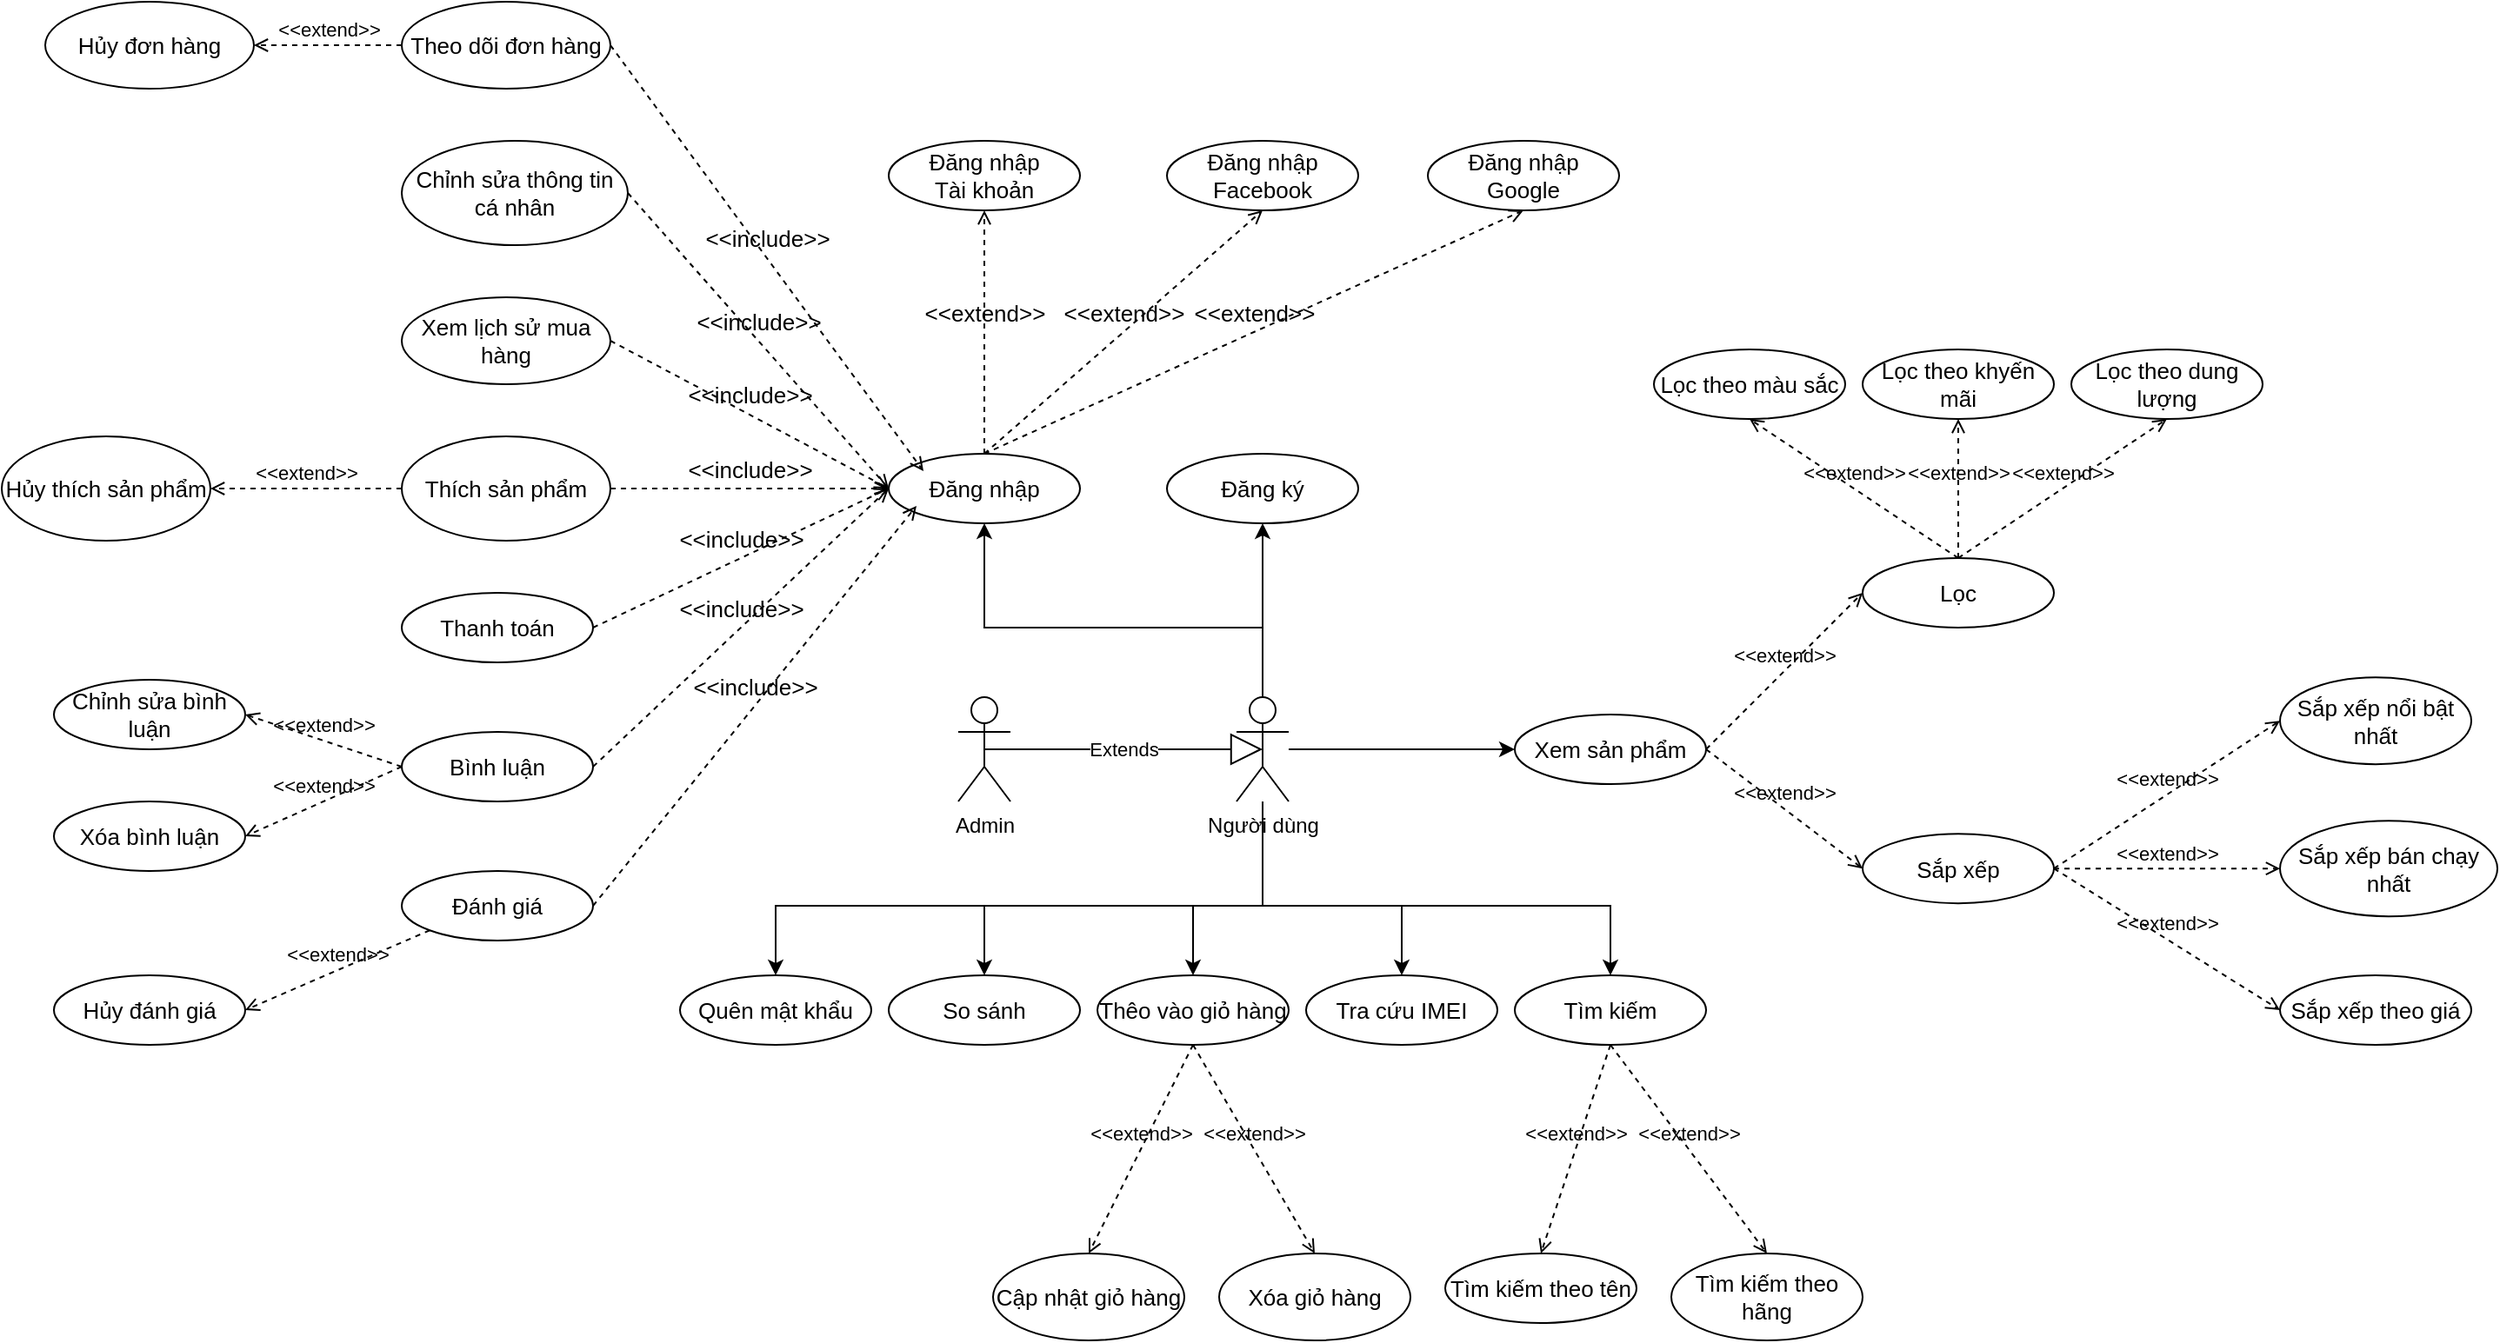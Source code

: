 <mxfile version="14.5.1" type="device"><diagram id="bqjBC44JYq5-XLAw16za" name="Page-1"><mxGraphModel dx="1874" dy="601" grid="1" gridSize="10" guides="1" tooltips="1" connect="1" arrows="1" fold="1" page="1" pageScale="1" pageWidth="850" pageHeight="1100" math="0" shadow="0"><root><mxCell id="0"/><mxCell id="1" parent="0"/><mxCell id="60ecFbBUlzreuD89ERRn-10" value="Đăng nhập" style="ellipse;whiteSpace=wrap;html=1;fontSize=13;" parent="1" vertex="1"><mxGeometry x="400" y="380" width="110" height="40" as="geometry"/></mxCell><mxCell id="60ecFbBUlzreuD89ERRn-11" value="Thanh toán" style="ellipse;whiteSpace=wrap;html=1;fontSize=13;" parent="1" vertex="1"><mxGeometry x="120" y="460" width="110" height="40" as="geometry"/></mxCell><mxCell id="60ecFbBUlzreuD89ERRn-12" value="Bình luận" style="ellipse;whiteSpace=wrap;html=1;fontSize=13;" parent="1" vertex="1"><mxGeometry x="120" y="540" width="110" height="40" as="geometry"/></mxCell><mxCell id="60ecFbBUlzreuD89ERRn-13" value="Đánh giá" style="ellipse;whiteSpace=wrap;html=1;fontSize=13;" parent="1" vertex="1"><mxGeometry x="120" y="620" width="110" height="40" as="geometry"/></mxCell><mxCell id="60ecFbBUlzreuD89ERRn-15" value="Chỉnh sửa thông tin cá nhân" style="ellipse;whiteSpace=wrap;html=1;fontSize=13;" parent="1" vertex="1"><mxGeometry x="120" y="200" width="130" height="60" as="geometry"/></mxCell><mxCell id="60ecFbBUlzreuD89ERRn-16" value="Xem lịch sử mua hàng" style="ellipse;whiteSpace=wrap;html=1;fontSize=13;" parent="1" vertex="1"><mxGeometry x="120" y="290" width="120" height="50" as="geometry"/></mxCell><mxCell id="60ecFbBUlzreuD89ERRn-17" value="Thích sản phẩm" style="ellipse;whiteSpace=wrap;html=1;fontSize=13;" parent="1" vertex="1"><mxGeometry x="120" y="370" width="120" height="60" as="geometry"/></mxCell><mxCell id="60ecFbBUlzreuD89ERRn-18" value="Quên mật khẩu" style="ellipse;whiteSpace=wrap;html=1;fontSize=13;" parent="1" vertex="1"><mxGeometry x="280" y="680" width="110" height="40" as="geometry"/></mxCell><mxCell id="60ecFbBUlzreuD89ERRn-19" value="Xem sản phẩm" style="ellipse;whiteSpace=wrap;html=1;fontSize=13;" parent="1" vertex="1"><mxGeometry x="760" y="530" width="110" height="40" as="geometry"/></mxCell><mxCell id="60ecFbBUlzreuD89ERRn-20" value="Thêo vào giỏ hàng" style="ellipse;whiteSpace=wrap;html=1;fontSize=13;" parent="1" vertex="1"><mxGeometry x="520" y="680" width="110" height="40" as="geometry"/></mxCell><mxCell id="60ecFbBUlzreuD89ERRn-21" value="Tìm kiếm" style="ellipse;whiteSpace=wrap;html=1;fontSize=13;" parent="1" vertex="1"><mxGeometry x="760" y="680" width="110" height="40" as="geometry"/></mxCell><mxCell id="60ecFbBUlzreuD89ERRn-23" value="Tìm kiếm theo tên" style="ellipse;whiteSpace=wrap;html=1;fontSize=13;" parent="1" vertex="1"><mxGeometry x="720" y="840" width="110" height="40" as="geometry"/></mxCell><mxCell id="60ecFbBUlzreuD89ERRn-24" value="Tìm kiếm theo hãng" style="ellipse;whiteSpace=wrap;html=1;fontSize=13;" parent="1" vertex="1"><mxGeometry x="850" y="840" width="110" height="50" as="geometry"/></mxCell><mxCell id="60ecFbBUlzreuD89ERRn-26" value="So sánh" style="ellipse;whiteSpace=wrap;html=1;fontSize=13;" parent="1" vertex="1"><mxGeometry x="400" y="680" width="110" height="40" as="geometry"/></mxCell><mxCell id="60ecFbBUlzreuD89ERRn-31" value="Đăng ký" style="ellipse;whiteSpace=wrap;html=1;fontSize=13;" parent="1" vertex="1"><mxGeometry x="560" y="380" width="110" height="40" as="geometry"/></mxCell><mxCell id="60ecFbBUlzreuD89ERRn-36" value="&amp;lt;&amp;lt;include&amp;gt;&amp;gt;" style="html=1;verticalAlign=bottom;labelBackgroundColor=none;endArrow=open;endFill=0;dashed=1;fontSize=13;exitX=1;exitY=0.5;exitDx=0;exitDy=0;entryX=0;entryY=0.5;entryDx=0;entryDy=0;" parent="1" source="60ecFbBUlzreuD89ERRn-15" target="60ecFbBUlzreuD89ERRn-10" edge="1"><mxGeometry width="160" relative="1" as="geometry"><mxPoint x="420" y="230" as="sourcePoint"/><mxPoint x="400" y="400" as="targetPoint"/></mxGeometry></mxCell><mxCell id="60ecFbBUlzreuD89ERRn-39" value="&amp;lt;&amp;lt;include&amp;gt;&amp;gt;" style="html=1;verticalAlign=bottom;labelBackgroundColor=none;endArrow=open;endFill=0;dashed=1;fontSize=13;exitX=1;exitY=0.5;exitDx=0;exitDy=0;entryX=0;entryY=0.5;entryDx=0;entryDy=0;" parent="1" source="60ecFbBUlzreuD89ERRn-16" target="60ecFbBUlzreuD89ERRn-10" edge="1"><mxGeometry width="160" relative="1" as="geometry"><mxPoint x="520" y="250" as="sourcePoint"/><mxPoint x="680" y="250" as="targetPoint"/></mxGeometry></mxCell><mxCell id="60ecFbBUlzreuD89ERRn-40" value="&amp;lt;&amp;lt;include&amp;gt;&amp;gt;" style="html=1;verticalAlign=bottom;labelBackgroundColor=none;endArrow=open;endFill=0;dashed=1;fontSize=13;exitX=1;exitY=0.5;exitDx=0;exitDy=0;entryX=0;entryY=0.5;entryDx=0;entryDy=0;" parent="1" source="60ecFbBUlzreuD89ERRn-17" target="60ecFbBUlzreuD89ERRn-10" edge="1"><mxGeometry width="160" relative="1" as="geometry"><mxPoint x="330" y="500" as="sourcePoint"/><mxPoint x="490" y="500" as="targetPoint"/></mxGeometry></mxCell><mxCell id="60ecFbBUlzreuD89ERRn-41" value="&amp;lt;&amp;lt;include&amp;gt;&amp;gt;" style="html=1;verticalAlign=bottom;labelBackgroundColor=none;endArrow=open;endFill=0;dashed=1;fontSize=13;exitX=1;exitY=0.5;exitDx=0;exitDy=0;entryX=0;entryY=0.5;entryDx=0;entryDy=0;" parent="1" source="60ecFbBUlzreuD89ERRn-11" target="60ecFbBUlzreuD89ERRn-10" edge="1"><mxGeometry width="160" relative="1" as="geometry"><mxPoint x="320" y="500" as="sourcePoint"/><mxPoint x="480" y="500" as="targetPoint"/></mxGeometry></mxCell><mxCell id="60ecFbBUlzreuD89ERRn-42" value="&amp;lt;&amp;lt;include&amp;gt;&amp;gt;" style="html=1;verticalAlign=bottom;labelBackgroundColor=none;endArrow=open;endFill=0;dashed=1;fontSize=13;exitX=1;exitY=0.5;exitDx=0;exitDy=0;entryX=0;entryY=0.5;entryDx=0;entryDy=0;" parent="1" source="60ecFbBUlzreuD89ERRn-12" target="60ecFbBUlzreuD89ERRn-10" edge="1"><mxGeometry width="160" relative="1" as="geometry"><mxPoint x="380" y="520" as="sourcePoint"/><mxPoint x="540" y="520" as="targetPoint"/></mxGeometry></mxCell><mxCell id="60ecFbBUlzreuD89ERRn-43" value="&amp;lt;&amp;lt;include&amp;gt;&amp;gt;" style="html=1;verticalAlign=bottom;labelBackgroundColor=none;endArrow=open;endFill=0;dashed=1;fontSize=13;exitX=1;exitY=0.5;exitDx=0;exitDy=0;" parent="1" source="60ecFbBUlzreuD89ERRn-13" edge="1"><mxGeometry width="160" relative="1" as="geometry"><mxPoint x="200" y="740" as="sourcePoint"/><mxPoint x="416" y="410" as="targetPoint"/></mxGeometry></mxCell><mxCell id="60ecFbBUlzreuD89ERRn-49" value="Đăng nhập&lt;br&gt;Tài khoản" style="ellipse;whiteSpace=wrap;html=1;fontSize=13;" parent="1" vertex="1"><mxGeometry x="400" y="200" width="110" height="40" as="geometry"/></mxCell><mxCell id="60ecFbBUlzreuD89ERRn-50" value="Đăng nhập&lt;br&gt;Facebook" style="ellipse;whiteSpace=wrap;html=1;fontSize=13;" parent="1" vertex="1"><mxGeometry x="560" y="200" width="110" height="40" as="geometry"/></mxCell><mxCell id="60ecFbBUlzreuD89ERRn-51" value="Đăng nhập Google" style="ellipse;whiteSpace=wrap;html=1;fontSize=13;" parent="1" vertex="1"><mxGeometry x="710" y="200" width="110" height="40" as="geometry"/></mxCell><mxCell id="60ecFbBUlzreuD89ERRn-52" value="&amp;lt;&amp;lt;extend&amp;gt;&amp;gt;" style="html=1;verticalAlign=bottom;labelBackgroundColor=none;endArrow=open;endFill=0;dashed=1;fontSize=13;exitX=0.5;exitY=0;exitDx=0;exitDy=0;entryX=0.5;entryY=1;entryDx=0;entryDy=0;" parent="1" source="60ecFbBUlzreuD89ERRn-10" target="60ecFbBUlzreuD89ERRn-49" edge="1"><mxGeometry width="160" relative="1" as="geometry"><mxPoint x="460" y="330" as="sourcePoint"/><mxPoint x="620" y="330" as="targetPoint"/></mxGeometry></mxCell><mxCell id="60ecFbBUlzreuD89ERRn-53" value="&amp;lt;&amp;lt;extend&amp;gt;&amp;gt;" style="html=1;verticalAlign=bottom;labelBackgroundColor=none;endArrow=open;endFill=0;dashed=1;fontSize=13;exitX=0.5;exitY=0;exitDx=0;exitDy=0;entryX=0.5;entryY=1;entryDx=0;entryDy=0;" parent="1" source="60ecFbBUlzreuD89ERRn-10" target="60ecFbBUlzreuD89ERRn-50" edge="1"><mxGeometry width="160" relative="1" as="geometry"><mxPoint x="465" y="390.0" as="sourcePoint"/><mxPoint x="465" y="260" as="targetPoint"/></mxGeometry></mxCell><mxCell id="60ecFbBUlzreuD89ERRn-54" value="&amp;lt;&amp;lt;extend&amp;gt;&amp;gt;" style="html=1;verticalAlign=bottom;labelBackgroundColor=none;endArrow=open;endFill=0;dashed=1;fontSize=13;exitX=0.5;exitY=0;exitDx=0;exitDy=0;entryX=0.5;entryY=1;entryDx=0;entryDy=0;" parent="1" source="60ecFbBUlzreuD89ERRn-10" target="60ecFbBUlzreuD89ERRn-51" edge="1"><mxGeometry width="160" relative="1" as="geometry"><mxPoint x="465" y="390.0" as="sourcePoint"/><mxPoint x="585" y="260" as="targetPoint"/></mxGeometry></mxCell><mxCell id="60ecFbBUlzreuD89ERRn-55" value="Cập nhật giỏ hàng" style="ellipse;whiteSpace=wrap;html=1;fontSize=13;" parent="1" vertex="1"><mxGeometry x="460" y="840" width="110" height="50" as="geometry"/></mxCell><mxCell id="60ecFbBUlzreuD89ERRn-56" value="Xóa giỏ hàng" style="ellipse;whiteSpace=wrap;html=1;fontSize=13;" parent="1" vertex="1"><mxGeometry x="590" y="840" width="110" height="50" as="geometry"/></mxCell><mxCell id="M0JY0uztgxaYlaWAghpS-29" style="edgeStyle=orthogonalEdgeStyle;rounded=0;orthogonalLoop=1;jettySize=auto;html=1;entryX=0.5;entryY=0;entryDx=0;entryDy=0;" parent="1" source="VF1UdYFl28tYzCCaSN10-1" target="60ecFbBUlzreuD89ERRn-18" edge="1"><mxGeometry relative="1" as="geometry"><Array as="points"><mxPoint x="615" y="640"/><mxPoint x="335" y="640"/></Array></mxGeometry></mxCell><mxCell id="M0JY0uztgxaYlaWAghpS-30" style="edgeStyle=orthogonalEdgeStyle;rounded=0;orthogonalLoop=1;jettySize=auto;html=1;" parent="1" source="VF1UdYFl28tYzCCaSN10-1" target="60ecFbBUlzreuD89ERRn-26" edge="1"><mxGeometry relative="1" as="geometry"><Array as="points"><mxPoint x="615" y="640"/><mxPoint x="455" y="640"/></Array></mxGeometry></mxCell><mxCell id="M0JY0uztgxaYlaWAghpS-31" style="edgeStyle=orthogonalEdgeStyle;rounded=0;orthogonalLoop=1;jettySize=auto;html=1;entryX=0.5;entryY=0;entryDx=0;entryDy=0;" parent="1" source="VF1UdYFl28tYzCCaSN10-1" target="60ecFbBUlzreuD89ERRn-20" edge="1"><mxGeometry relative="1" as="geometry"><Array as="points"><mxPoint x="615" y="640"/><mxPoint x="575" y="640"/></Array></mxGeometry></mxCell><mxCell id="M0JY0uztgxaYlaWAghpS-32" style="edgeStyle=orthogonalEdgeStyle;rounded=0;orthogonalLoop=1;jettySize=auto;html=1;entryX=0.5;entryY=0;entryDx=0;entryDy=0;" parent="1" source="VF1UdYFl28tYzCCaSN10-1" target="VF1UdYFl28tYzCCaSN10-4" edge="1"><mxGeometry relative="1" as="geometry"><Array as="points"><mxPoint x="615" y="640"/><mxPoint x="695" y="640"/></Array></mxGeometry></mxCell><mxCell id="M0JY0uztgxaYlaWAghpS-33" style="edgeStyle=orthogonalEdgeStyle;rounded=0;orthogonalLoop=1;jettySize=auto;html=1;entryX=0.5;entryY=0;entryDx=0;entryDy=0;" parent="1" source="VF1UdYFl28tYzCCaSN10-1" target="60ecFbBUlzreuD89ERRn-21" edge="1"><mxGeometry relative="1" as="geometry"><Array as="points"><mxPoint x="615" y="640"/><mxPoint x="815" y="640"/></Array></mxGeometry></mxCell><mxCell id="M0JY0uztgxaYlaWAghpS-34" style="edgeStyle=orthogonalEdgeStyle;rounded=0;orthogonalLoop=1;jettySize=auto;html=1;entryX=0;entryY=0.5;entryDx=0;entryDy=0;" parent="1" source="VF1UdYFl28tYzCCaSN10-1" target="60ecFbBUlzreuD89ERRn-19" edge="1"><mxGeometry relative="1" as="geometry"/></mxCell><mxCell id="M0JY0uztgxaYlaWAghpS-35" style="edgeStyle=orthogonalEdgeStyle;rounded=0;orthogonalLoop=1;jettySize=auto;html=1;entryX=0.5;entryY=1;entryDx=0;entryDy=0;" parent="1" source="VF1UdYFl28tYzCCaSN10-1" target="60ecFbBUlzreuD89ERRn-31" edge="1"><mxGeometry relative="1" as="geometry"><Array as="points"><mxPoint x="615" y="420"/></Array></mxGeometry></mxCell><mxCell id="M0JY0uztgxaYlaWAghpS-37" style="edgeStyle=orthogonalEdgeStyle;rounded=0;orthogonalLoop=1;jettySize=auto;html=1;entryX=0.5;entryY=1;entryDx=0;entryDy=0;" parent="1" source="VF1UdYFl28tYzCCaSN10-1" target="60ecFbBUlzreuD89ERRn-10" edge="1"><mxGeometry relative="1" as="geometry"><Array as="points"><mxPoint x="615" y="480"/><mxPoint x="455" y="480"/></Array></mxGeometry></mxCell><mxCell id="VF1UdYFl28tYzCCaSN10-1" value="Người dùng" style="shape=umlActor;verticalLabelPosition=bottom;verticalAlign=top;html=1;outlineConnect=0;" parent="1" vertex="1"><mxGeometry x="600" y="520" width="30" height="60" as="geometry"/></mxCell><mxCell id="VF1UdYFl28tYzCCaSN10-4" value="Tra cứu IMEI" style="ellipse;whiteSpace=wrap;html=1;fontSize=13;" parent="1" vertex="1"><mxGeometry x="640" y="680" width="110" height="40" as="geometry"/></mxCell><mxCell id="bdvj-1nFFW0QK5NCMLRl-1" value="Lọc" style="ellipse;whiteSpace=wrap;html=1;fontSize=13;" parent="1" vertex="1"><mxGeometry x="960" y="440" width="110" height="40" as="geometry"/></mxCell><mxCell id="bdvj-1nFFW0QK5NCMLRl-2" value="Sắp xếp" style="ellipse;whiteSpace=wrap;html=1;fontSize=13;" parent="1" vertex="1"><mxGeometry x="960" y="598.57" width="110" height="40" as="geometry"/></mxCell><mxCell id="MyBn2hIuP0dGeVF73-s9-2" value="Admin" style="shape=umlActor;verticalLabelPosition=bottom;verticalAlign=top;html=1;outlineConnect=0;" parent="1" vertex="1"><mxGeometry x="440" y="520" width="30" height="60" as="geometry"/></mxCell><mxCell id="MyBn2hIuP0dGeVF73-s9-4" value="Extends" style="endArrow=block;endSize=16;endFill=0;html=1;entryX=0.5;entryY=0.5;entryDx=0;entryDy=0;entryPerimeter=0;exitX=0.5;exitY=0.5;exitDx=0;exitDy=0;exitPerimeter=0;" parent="1" source="MyBn2hIuP0dGeVF73-s9-2" target="VF1UdYFl28tYzCCaSN10-1" edge="1"><mxGeometry width="160" relative="1" as="geometry"><mxPoint x="720" y="559.5" as="sourcePoint"/><mxPoint x="880" y="559.5" as="targetPoint"/><Array as="points"><mxPoint x="510" y="550"/></Array></mxGeometry></mxCell><mxCell id="MyBn2hIuP0dGeVF73-s9-19" value="Sắp xếp theo giá" style="ellipse;whiteSpace=wrap;html=1;fontSize=13;" parent="1" vertex="1"><mxGeometry x="1200" y="680" width="110" height="40" as="geometry"/></mxCell><mxCell id="MyBn2hIuP0dGeVF73-s9-20" value="Sắp xếp nổi bật nhất" style="ellipse;whiteSpace=wrap;html=1;fontSize=13;" parent="1" vertex="1"><mxGeometry x="1200" y="508.57" width="110" height="50" as="geometry"/></mxCell><mxCell id="MyBn2hIuP0dGeVF73-s9-22" value="Sắp xếp bán chạy nhất" style="ellipse;whiteSpace=wrap;html=1;fontSize=13;" parent="1" vertex="1"><mxGeometry x="1200" y="591.07" width="125" height="55" as="geometry"/></mxCell><mxCell id="MyBn2hIuP0dGeVF73-s9-23" style="edgeStyle=orthogonalEdgeStyle;rounded=0;orthogonalLoop=1;jettySize=auto;html=1;exitX=0.5;exitY=1;exitDx=0;exitDy=0;" parent="1" source="MyBn2hIuP0dGeVF73-s9-19" target="MyBn2hIuP0dGeVF73-s9-19" edge="1"><mxGeometry relative="1" as="geometry"/></mxCell><mxCell id="MyBn2hIuP0dGeVF73-s9-28" value="Lọc theo dung lượng" style="ellipse;whiteSpace=wrap;html=1;fontSize=13;" parent="1" vertex="1"><mxGeometry x="1080" y="320" width="110" height="40" as="geometry"/></mxCell><mxCell id="MyBn2hIuP0dGeVF73-s9-29" value="Lọc theo màu sắc" style="ellipse;whiteSpace=wrap;html=1;fontSize=13;" parent="1" vertex="1"><mxGeometry x="840" y="320" width="110" height="40" as="geometry"/></mxCell><mxCell id="MyBn2hIuP0dGeVF73-s9-30" value="Lọc theo khyến mãi" style="ellipse;whiteSpace=wrap;html=1;fontSize=13;" parent="1" vertex="1"><mxGeometry x="960" y="320" width="110" height="40" as="geometry"/></mxCell><mxCell id="M0JY0uztgxaYlaWAghpS-3" value="Hủy đánh giá" style="ellipse;whiteSpace=wrap;html=1;fontSize=13;" parent="1" vertex="1"><mxGeometry x="-80" y="680" width="110" height="40" as="geometry"/></mxCell><mxCell id="M0JY0uztgxaYlaWAghpS-4" value="Chỉnh sửa bình luận" style="ellipse;whiteSpace=wrap;html=1;fontSize=13;" parent="1" vertex="1"><mxGeometry x="-80" y="510.0" width="110" height="40" as="geometry"/></mxCell><mxCell id="M0JY0uztgxaYlaWAghpS-5" value="Xóa bình luận" style="ellipse;whiteSpace=wrap;html=1;fontSize=13;" parent="1" vertex="1"><mxGeometry x="-80" y="580" width="110" height="40" as="geometry"/></mxCell><mxCell id="M0JY0uztgxaYlaWAghpS-6" value="&amp;lt;&amp;lt;extend&amp;gt;&amp;gt;" style="html=1;verticalAlign=bottom;labelBackgroundColor=none;endArrow=open;endFill=0;dashed=1;entryX=1;entryY=0.5;entryDx=0;entryDy=0;exitX=0;exitY=1;exitDx=0;exitDy=0;" parent="1" source="60ecFbBUlzreuD89ERRn-13" target="M0JY0uztgxaYlaWAghpS-3" edge="1"><mxGeometry width="160" relative="1" as="geometry"><mxPoint x="-90" y="440" as="sourcePoint"/><mxPoint x="70" y="440" as="targetPoint"/></mxGeometry></mxCell><mxCell id="M0JY0uztgxaYlaWAghpS-7" value="&amp;lt;&amp;lt;extend&amp;gt;&amp;gt;" style="html=1;verticalAlign=bottom;labelBackgroundColor=none;endArrow=open;endFill=0;dashed=1;entryX=1;entryY=0.5;entryDx=0;entryDy=0;exitX=0;exitY=0.5;exitDx=0;exitDy=0;" parent="1" source="60ecFbBUlzreuD89ERRn-12" target="M0JY0uztgxaYlaWAghpS-4" edge="1"><mxGeometry width="160" relative="1" as="geometry"><mxPoint x="102.583" y="476.989" as="sourcePoint"/><mxPoint x="-20.003" y="508.571" as="targetPoint"/></mxGeometry></mxCell><mxCell id="M0JY0uztgxaYlaWAghpS-8" value="&amp;lt;&amp;lt;extend&amp;gt;&amp;gt;" style="html=1;verticalAlign=bottom;labelBackgroundColor=none;endArrow=open;endFill=0;dashed=1;entryX=1;entryY=0.5;entryDx=0;entryDy=0;exitX=0;exitY=0.5;exitDx=0;exitDy=0;" parent="1" source="60ecFbBUlzreuD89ERRn-12" target="M0JY0uztgxaYlaWAghpS-5" edge="1"><mxGeometry width="160" relative="1" as="geometry"><mxPoint x="156.293" y="674.209" as="sourcePoint"/><mxPoint x="33.707" y="705.791" as="targetPoint"/></mxGeometry></mxCell><mxCell id="M0JY0uztgxaYlaWAghpS-9" value="&amp;lt;&amp;lt;extend&amp;gt;&amp;gt;" style="html=1;verticalAlign=bottom;labelBackgroundColor=none;endArrow=open;endFill=0;dashed=1;entryX=0.5;entryY=0;entryDx=0;entryDy=0;exitX=0.5;exitY=1;exitDx=0;exitDy=0;" parent="1" source="60ecFbBUlzreuD89ERRn-20" target="60ecFbBUlzreuD89ERRn-55" edge="1"><mxGeometry width="160" relative="1" as="geometry"><mxPoint x="470.003" y="779.999" as="sourcePoint"/><mxPoint x="347.417" y="811.581" as="targetPoint"/></mxGeometry></mxCell><mxCell id="M0JY0uztgxaYlaWAghpS-10" value="&amp;lt;&amp;lt;extend&amp;gt;&amp;gt;" style="html=1;verticalAlign=bottom;labelBackgroundColor=none;endArrow=open;endFill=0;dashed=1;entryX=0.5;entryY=0;entryDx=0;entryDy=0;exitX=0.5;exitY=1;exitDx=0;exitDy=0;" parent="1" source="60ecFbBUlzreuD89ERRn-20" target="60ecFbBUlzreuD89ERRn-56" edge="1"><mxGeometry width="160" relative="1" as="geometry"><mxPoint x="585" y="730" as="sourcePoint"/><mxPoint x="525" y="850" as="targetPoint"/></mxGeometry></mxCell><mxCell id="M0JY0uztgxaYlaWAghpS-11" value="&amp;lt;&amp;lt;extend&amp;gt;&amp;gt;" style="html=1;verticalAlign=bottom;labelBackgroundColor=none;endArrow=open;endFill=0;dashed=1;entryX=0.5;entryY=0;entryDx=0;entryDy=0;exitX=0.5;exitY=1;exitDx=0;exitDy=0;" parent="1" source="60ecFbBUlzreuD89ERRn-21" target="60ecFbBUlzreuD89ERRn-23" edge="1"><mxGeometry width="160" relative="1" as="geometry"><mxPoint x="595" y="740" as="sourcePoint"/><mxPoint x="535" y="860" as="targetPoint"/></mxGeometry></mxCell><mxCell id="M0JY0uztgxaYlaWAghpS-12" value="&amp;lt;&amp;lt;extend&amp;gt;&amp;gt;" style="html=1;verticalAlign=bottom;labelBackgroundColor=none;endArrow=open;endFill=0;dashed=1;entryX=0.5;entryY=0;entryDx=0;entryDy=0;exitX=0.5;exitY=1;exitDx=0;exitDy=0;" parent="1" source="60ecFbBUlzreuD89ERRn-21" target="60ecFbBUlzreuD89ERRn-24" edge="1"><mxGeometry width="160" relative="1" as="geometry"><mxPoint x="605" y="750" as="sourcePoint"/><mxPoint x="545" y="870" as="targetPoint"/></mxGeometry></mxCell><mxCell id="M0JY0uztgxaYlaWAghpS-14" value="&amp;lt;&amp;lt;extend&amp;gt;&amp;gt;" style="html=1;verticalAlign=bottom;labelBackgroundColor=none;endArrow=open;endFill=0;dashed=1;entryX=0;entryY=0.5;entryDx=0;entryDy=0;exitX=1;exitY=0.5;exitDx=0;exitDy=0;" parent="1" source="60ecFbBUlzreuD89ERRn-19" target="bdvj-1nFFW0QK5NCMLRl-1" edge="1"><mxGeometry width="160" relative="1" as="geometry"><mxPoint x="910" y="490" as="sourcePoint"/><mxPoint x="850" y="610" as="targetPoint"/></mxGeometry></mxCell><mxCell id="M0JY0uztgxaYlaWAghpS-15" value="&amp;lt;&amp;lt;extend&amp;gt;&amp;gt;" style="html=1;verticalAlign=bottom;labelBackgroundColor=none;endArrow=open;endFill=0;dashed=1;entryX=0;entryY=0.5;entryDx=0;entryDy=0;exitX=1;exitY=0.5;exitDx=0;exitDy=0;" parent="1" source="60ecFbBUlzreuD89ERRn-19" target="bdvj-1nFFW0QK5NCMLRl-2" edge="1"><mxGeometry width="160" relative="1" as="geometry"><mxPoint x="880" y="560" as="sourcePoint"/><mxPoint x="970" y="470" as="targetPoint"/></mxGeometry></mxCell><mxCell id="M0JY0uztgxaYlaWAghpS-17" value="&amp;lt;&amp;lt;extend&amp;gt;&amp;gt;" style="html=1;verticalAlign=bottom;labelBackgroundColor=none;endArrow=open;endFill=0;dashed=1;entryX=0.5;entryY=1;entryDx=0;entryDy=0;exitX=0.5;exitY=0;exitDx=0;exitDy=0;" parent="1" source="bdvj-1nFFW0QK5NCMLRl-1" target="MyBn2hIuP0dGeVF73-s9-29" edge="1"><mxGeometry width="160" relative="1" as="geometry"><mxPoint x="900" y="580" as="sourcePoint"/><mxPoint x="990" y="490" as="targetPoint"/></mxGeometry></mxCell><mxCell id="M0JY0uztgxaYlaWAghpS-18" value="&amp;lt;&amp;lt;extend&amp;gt;&amp;gt;" style="html=1;verticalAlign=bottom;labelBackgroundColor=none;endArrow=open;endFill=0;dashed=1;entryX=0.5;entryY=1;entryDx=0;entryDy=0;" parent="1" target="MyBn2hIuP0dGeVF73-s9-30" edge="1"><mxGeometry width="160" relative="1" as="geometry"><mxPoint x="1015" y="440" as="sourcePoint"/><mxPoint x="1000" y="500" as="targetPoint"/></mxGeometry></mxCell><mxCell id="M0JY0uztgxaYlaWAghpS-19" value="&amp;lt;&amp;lt;extend&amp;gt;&amp;gt;" style="html=1;verticalAlign=bottom;labelBackgroundColor=none;endArrow=open;endFill=0;dashed=1;entryX=0.5;entryY=1;entryDx=0;entryDy=0;exitX=0.5;exitY=0;exitDx=0;exitDy=0;" parent="1" source="bdvj-1nFFW0QK5NCMLRl-1" target="MyBn2hIuP0dGeVF73-s9-28" edge="1"><mxGeometry width="160" relative="1" as="geometry"><mxPoint x="920" y="600" as="sourcePoint"/><mxPoint x="1010" y="510" as="targetPoint"/></mxGeometry></mxCell><mxCell id="M0JY0uztgxaYlaWAghpS-20" value="&amp;lt;&amp;lt;extend&amp;gt;&amp;gt;" style="html=1;verticalAlign=bottom;labelBackgroundColor=none;endArrow=open;endFill=0;dashed=1;entryX=0;entryY=0.5;entryDx=0;entryDy=0;exitX=1;exitY=0.5;exitDx=0;exitDy=0;" parent="1" source="bdvj-1nFFW0QK5NCMLRl-2" target="MyBn2hIuP0dGeVF73-s9-20" edge="1"><mxGeometry width="160" relative="1" as="geometry"><mxPoint x="930" y="610" as="sourcePoint"/><mxPoint x="1020" y="520" as="targetPoint"/></mxGeometry></mxCell><mxCell id="M0JY0uztgxaYlaWAghpS-21" value="&amp;lt;&amp;lt;extend&amp;gt;&amp;gt;" style="html=1;verticalAlign=bottom;labelBackgroundColor=none;endArrow=open;endFill=0;dashed=1;entryX=0;entryY=0.5;entryDx=0;entryDy=0;exitX=1;exitY=0.5;exitDx=0;exitDy=0;" parent="1" source="bdvj-1nFFW0QK5NCMLRl-2" target="MyBn2hIuP0dGeVF73-s9-22" edge="1"><mxGeometry width="160" relative="1" as="geometry"><mxPoint x="1070" y="640" as="sourcePoint"/><mxPoint x="1030" y="530" as="targetPoint"/></mxGeometry></mxCell><mxCell id="M0JY0uztgxaYlaWAghpS-23" value="&amp;lt;&amp;lt;extend&amp;gt;&amp;gt;" style="html=1;verticalAlign=bottom;labelBackgroundColor=none;endArrow=open;endFill=0;dashed=1;entryX=0;entryY=0.5;entryDx=0;entryDy=0;exitX=1;exitY=0.5;exitDx=0;exitDy=0;" parent="1" source="bdvj-1nFFW0QK5NCMLRl-2" target="MyBn2hIuP0dGeVF73-s9-19" edge="1"><mxGeometry width="160" relative="1" as="geometry"><mxPoint x="950" y="630" as="sourcePoint"/><mxPoint x="1040" y="540" as="targetPoint"/></mxGeometry></mxCell><mxCell id="M0JY0uztgxaYlaWAghpS-24" value="Theo dõi đơn hàng" style="ellipse;whiteSpace=wrap;html=1;fontSize=13;" parent="1" vertex="1"><mxGeometry x="120" y="120" width="120" height="50" as="geometry"/></mxCell><mxCell id="M0JY0uztgxaYlaWAghpS-25" value="&amp;lt;&amp;lt;include&amp;gt;&amp;gt;" style="html=1;verticalAlign=bottom;labelBackgroundColor=none;endArrow=open;endFill=0;dashed=1;fontSize=13;exitX=1;exitY=0.5;exitDx=0;exitDy=0;" parent="1" source="M0JY0uztgxaYlaWAghpS-24" edge="1"><mxGeometry width="160" relative="1" as="geometry"><mxPoint x="263.89" y="200" as="sourcePoint"/><mxPoint x="420" y="390" as="targetPoint"/></mxGeometry></mxCell><mxCell id="M0JY0uztgxaYlaWAghpS-26" value="Hủy đơn hàng" style="ellipse;whiteSpace=wrap;html=1;fontSize=13;" parent="1" vertex="1"><mxGeometry x="-85" y="120" width="120" height="50" as="geometry"/></mxCell><mxCell id="M0JY0uztgxaYlaWAghpS-27" value="&amp;lt;&amp;lt;extend&amp;gt;&amp;gt;" style="html=1;verticalAlign=bottom;labelBackgroundColor=none;endArrow=open;endFill=0;dashed=1;entryX=1;entryY=0.5;entryDx=0;entryDy=0;exitX=0;exitY=0.5;exitDx=0;exitDy=0;" parent="1" source="M0JY0uztgxaYlaWAghpS-24" target="M0JY0uztgxaYlaWAghpS-26" edge="1"><mxGeometry width="160" relative="1" as="geometry"><mxPoint x="10" y="220" as="sourcePoint"/><mxPoint x="-80" y="190" as="targetPoint"/></mxGeometry></mxCell><mxCell id="MTc3CM0ZX0gWXXYUHF15-1" value="Hủy thích sản phẩm" style="ellipse;whiteSpace=wrap;html=1;fontSize=13;" vertex="1" parent="1"><mxGeometry x="-110" y="370" width="120" height="60" as="geometry"/></mxCell><mxCell id="MTc3CM0ZX0gWXXYUHF15-2" value="&amp;lt;&amp;lt;extend&amp;gt;&amp;gt;" style="html=1;verticalAlign=bottom;labelBackgroundColor=none;endArrow=open;endFill=0;dashed=1;entryX=1;entryY=0.5;entryDx=0;entryDy=0;exitX=0;exitY=0.5;exitDx=0;exitDy=0;" edge="1" parent="1" source="60ecFbBUlzreuD89ERRn-17" target="MTc3CM0ZX0gWXXYUHF15-1"><mxGeometry width="160" relative="1" as="geometry"><mxPoint x="65" y="379" as="sourcePoint"/><mxPoint x="-20" y="379" as="targetPoint"/></mxGeometry></mxCell></root></mxGraphModel></diagram></mxfile>